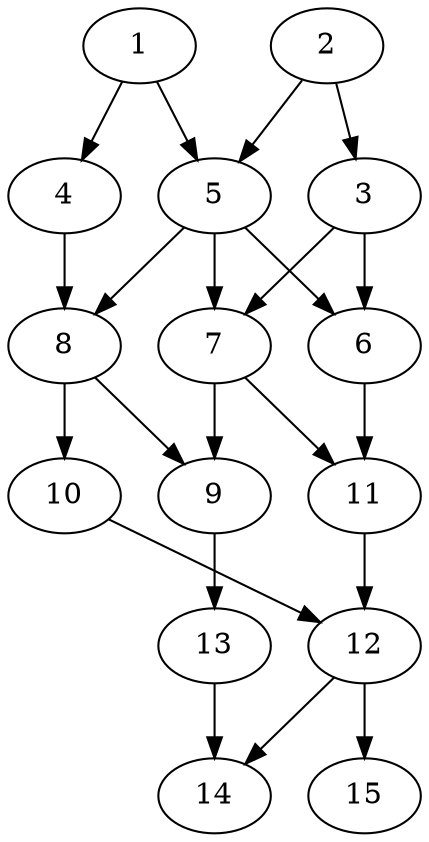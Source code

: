 // DAG automatically generated by daggen at Thu Oct  3 13:59:26 2019
// ./daggen --dot -n 15 --ccr 0.3 --fat 0.5 --regular 0.9 --density 0.6 --mindata 5242880 --maxdata 52428800 
digraph G {
  1 [size="129611093", alpha="0.00", expect_size="38883328"] 
  1 -> 4 [size ="38883328"]
  1 -> 5 [size ="38883328"]
  2 [size="126747307", alpha="0.06", expect_size="38024192"] 
  2 -> 3 [size ="38024192"]
  2 -> 5 [size ="38024192"]
  3 [size="111086933", alpha="0.04", expect_size="33326080"] 
  3 -> 6 [size ="33326080"]
  3 -> 7 [size ="33326080"]
  4 [size="29726720", alpha="0.14", expect_size="8918016"] 
  4 -> 8 [size ="8918016"]
  5 [size="39137280", alpha="0.15", expect_size="11741184"] 
  5 -> 6 [size ="11741184"]
  5 -> 7 [size ="11741184"]
  5 -> 8 [size ="11741184"]
  6 [size="90494293", alpha="0.17", expect_size="27148288"] 
  6 -> 11 [size ="27148288"]
  7 [size="95064747", alpha="0.02", expect_size="28519424"] 
  7 -> 9 [size ="28519424"]
  7 -> 11 [size ="28519424"]
  8 [size="79523840", alpha="0.12", expect_size="23857152"] 
  8 -> 9 [size ="23857152"]
  8 -> 10 [size ="23857152"]
  9 [size="112715093", alpha="0.07", expect_size="33814528"] 
  9 -> 13 [size ="33814528"]
  10 [size="99201707", alpha="0.16", expect_size="29760512"] 
  10 -> 12 [size ="29760512"]
  11 [size="149602987", alpha="0.05", expect_size="44880896"] 
  11 -> 12 [size ="44880896"]
  12 [size="149715627", alpha="0.17", expect_size="44914688"] 
  12 -> 14 [size ="44914688"]
  12 -> 15 [size ="44914688"]
  13 [size="39154347", alpha="0.13", expect_size="11746304"] 
  13 -> 14 [size ="11746304"]
  14 [size="73031680", alpha="0.19", expect_size="21909504"] 
  15 [size="24244907", alpha="0.02", expect_size="7273472"] 
}
